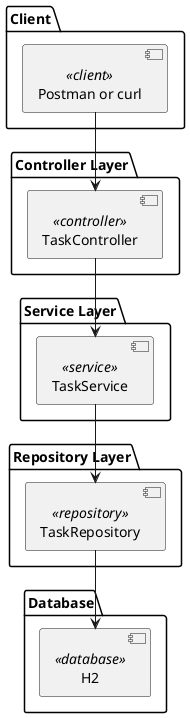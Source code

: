 @startuml
package "Client" {
  [Postman or curl] <<client>>
}

package "Controller Layer" {
  [TaskController] <<controller>>
}

package "Service Layer" {
  [TaskService] <<service>>
}

package "Repository Layer" {
  [TaskRepository] <<repository>>
}

package "Database" {
  [H2] <<database>>
}

[Postman or curl] --> [TaskController]
[TaskController] --> [TaskService]
[TaskService] --> [TaskRepository]
[TaskRepository] --> [H2]
@enduml
